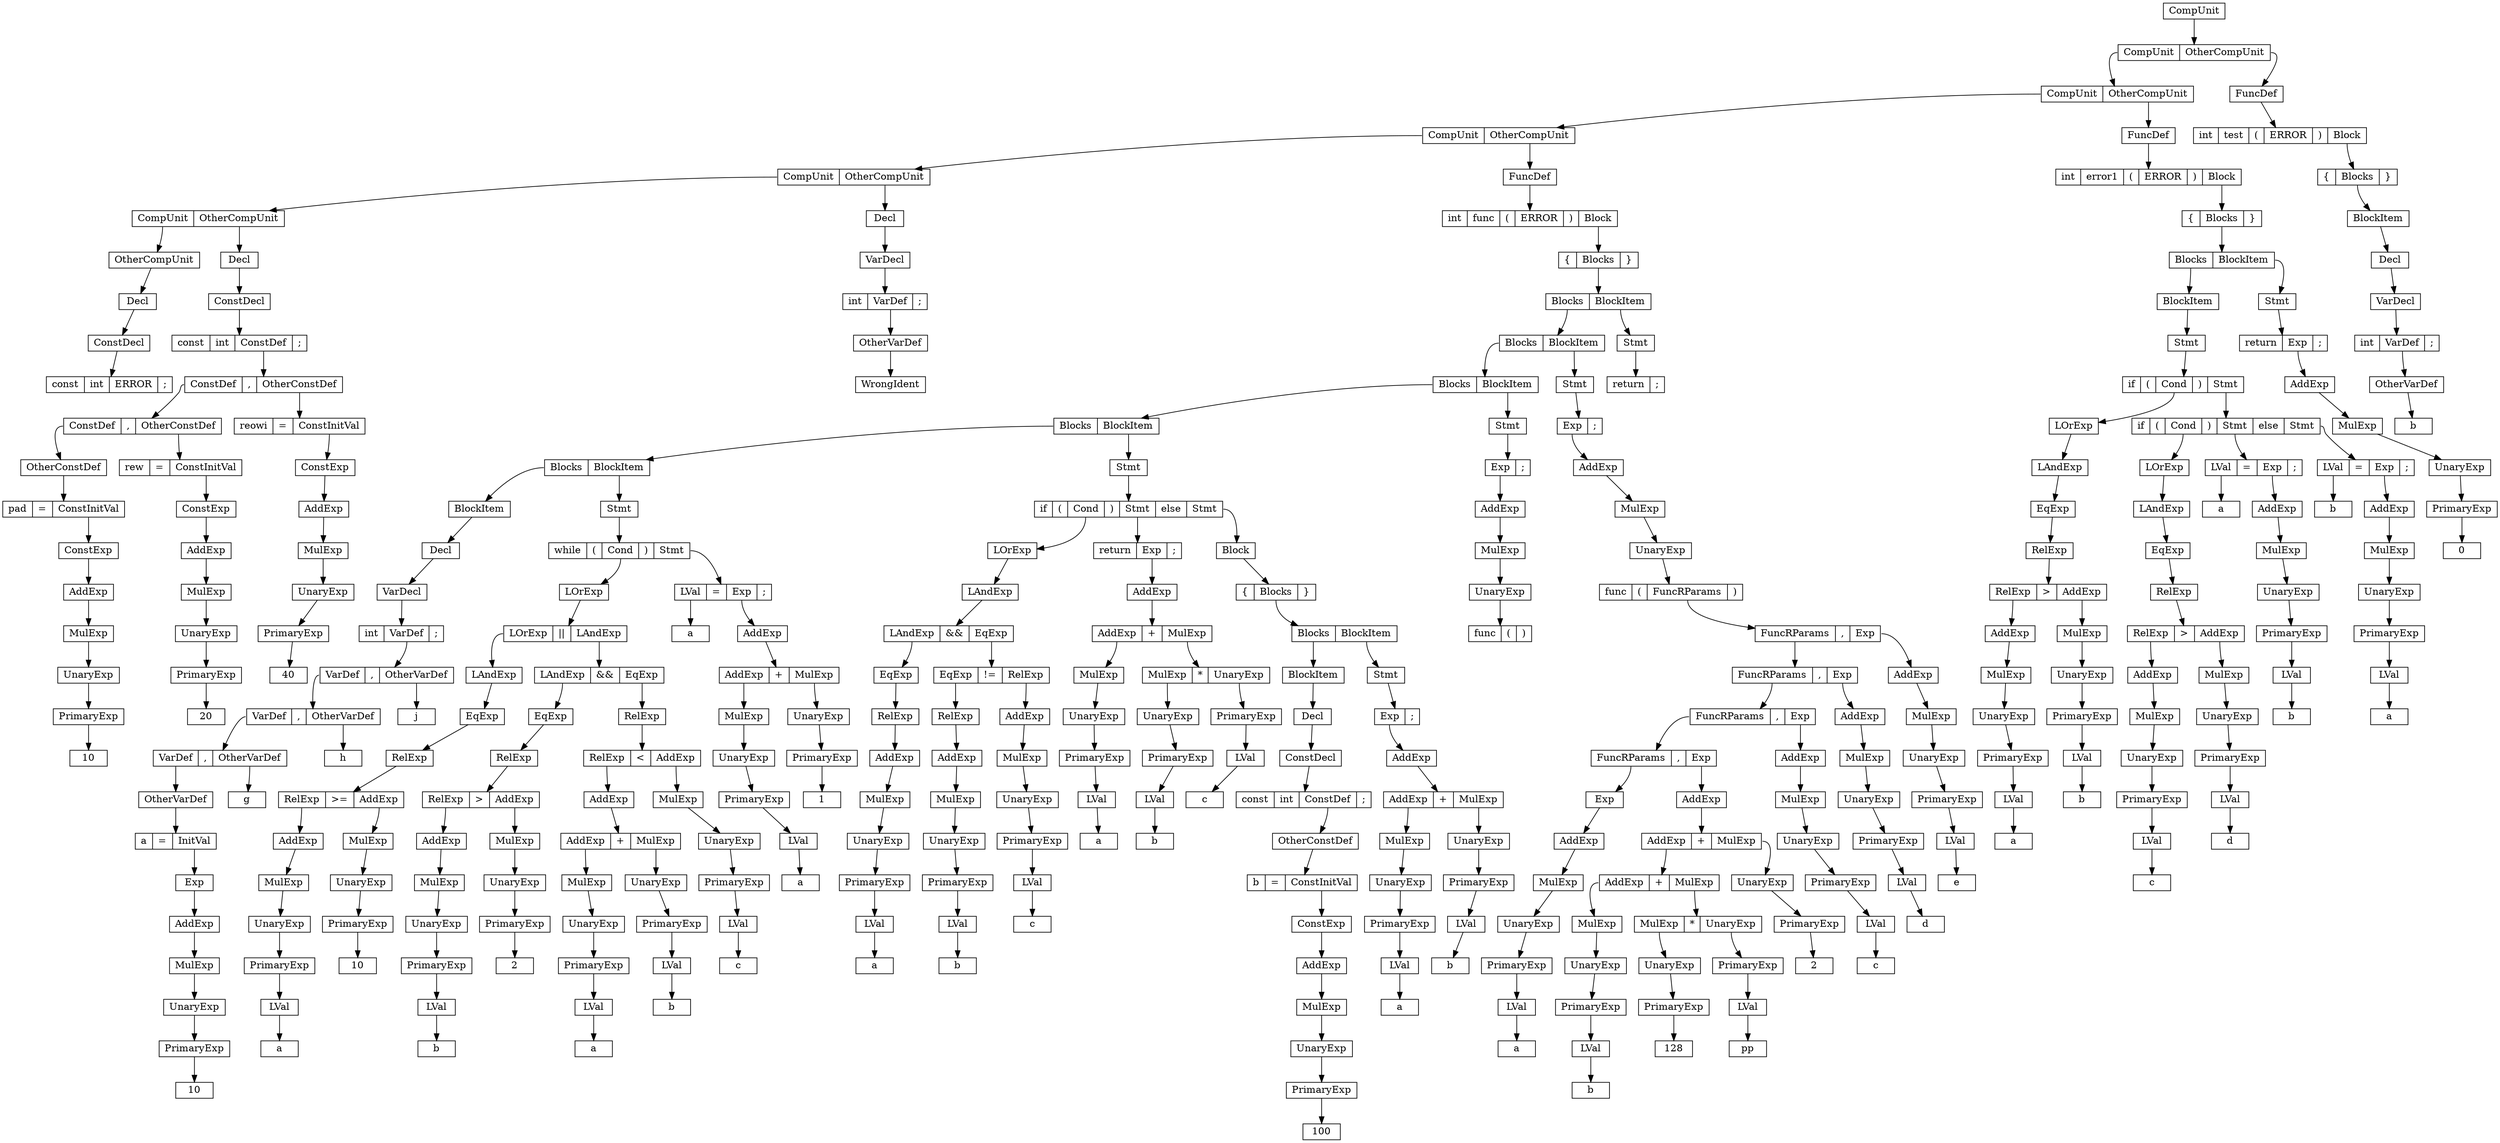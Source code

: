 digraph " "{
node [shape = record,height=.1]
node0[label = "<f0> CompUnit"];
node1[label = "<f0> CompUnit|<f1> OtherCompUnit"];
"node0":f0->"node1";
node2[label = "<f0> CompUnit|<f1> OtherCompUnit"];
"node1":f0->"node2";
node3[label = "<f0> CompUnit|<f1> OtherCompUnit"];
"node2":f0->"node3";
node4[label = "<f0> CompUnit|<f1> OtherCompUnit"];
"node3":f0->"node4";
node5[label = "<f0> CompUnit|<f1> OtherCompUnit"];
"node4":f0->"node5";
node6[label = "<f0> OtherCompUnit"];
"node5":f0->"node6";
node7[label = "<f0> Decl"];
"node6":f0->"node7";
node8[label = "<f0> ConstDecl"];
"node7":f0->"node8";
node9[label = "<f0> const|<f1> int|<f2> ERROR|<f3> \;"];
"node8":f0->"node9";
node10[label = "<f0> Decl"];
"node5":f1->"node10";
node11[label = "<f0> ConstDecl"];
"node10":f0->"node11";
node12[label = "<f0> const|<f1> int|<f2> ConstDef|<f3> \;"];
"node11":f0->"node12";
node13[label = "<f0> ConstDef|<f1> \,|<f2> OtherConstDef"];
"node12":f2->"node13";
node14[label = "<f0> ConstDef|<f1> \,|<f2> OtherConstDef"];
"node13":f0->"node14";
node15[label = "<f0> OtherConstDef"];
"node14":f0->"node15";
node16[label = "<f0> pad|<f1> \=|<f2> ConstInitVal"];
"node15":f0->"node16";
node17[label = "<f0> ConstExp"];
"node16":f2->"node17";
node18[label = "<f0> AddExp"];
"node17":f0->"node18";
node19[label = "<f0> MulExp"];
"node18":f0->"node19";
node20[label = "<f0> UnaryExp"];
"node19":f0->"node20";
node21[label = "<f0> PrimaryExp"];
"node20":f0->"node21";
node22[label = "<f0> 10"];
"node21":f0->"node22";
node23[label = "<f0> rew|<f1> \=|<f2> ConstInitVal"];
"node14":f2->"node23";
node24[label = "<f0> ConstExp"];
"node23":f2->"node24";
node25[label = "<f0> AddExp"];
"node24":f0->"node25";
node26[label = "<f0> MulExp"];
"node25":f0->"node26";
node27[label = "<f0> UnaryExp"];
"node26":f0->"node27";
node28[label = "<f0> PrimaryExp"];
"node27":f0->"node28";
node29[label = "<f0> 20"];
"node28":f0->"node29";
node30[label = "<f0> reowi|<f1> \=|<f2> ConstInitVal"];
"node13":f2->"node30";
node31[label = "<f0> ConstExp"];
"node30":f2->"node31";
node32[label = "<f0> AddExp"];
"node31":f0->"node32";
node33[label = "<f0> MulExp"];
"node32":f0->"node33";
node34[label = "<f0> UnaryExp"];
"node33":f0->"node34";
node35[label = "<f0> PrimaryExp"];
"node34":f0->"node35";
node36[label = "<f0> 40"];
"node35":f0->"node36";
node37[label = "<f0> Decl"];
"node4":f1->"node37";
node38[label = "<f0> VarDecl"];
"node37":f0->"node38";
node39[label = "<f0> int|<f1> VarDef|<f2> \;"];
"node38":f0->"node39";
node40[label = "<f0> OtherVarDef"];
"node39":f1->"node40";
node41[label = "<f0> WrongIdent"];
"node40":f0->"node41";
node42[label = "<f0> FuncDef"];
"node3":f1->"node42";
node43[label = "<f0> int|<f1> func|<f2> \(|<f3> ERROR|<f4> \)|<f5> Block"];
"node42":f0->"node43";
node44[label = "<f0> \{|<f1> Blocks|<f2> \}"];
"node43":f5->"node44";
node45[label = "<f0> Blocks|<f1> BlockItem"];
"node44":f1->"node45";
node46[label = "<f0> Blocks|<f1> BlockItem"];
"node45":f0->"node46";
node47[label = "<f0> Blocks|<f1> BlockItem"];
"node46":f0->"node47";
node48[label = "<f0> Blocks|<f1> BlockItem"];
"node47":f0->"node48";
node49[label = "<f0> Blocks|<f1> BlockItem"];
"node48":f0->"node49";
node50[label = "<f0> BlockItem"];
"node49":f0->"node50";
node51[label = "<f0> Decl"];
"node50":f0->"node51";
node52[label = "<f0> VarDecl"];
"node51":f0->"node52";
node53[label = "<f0> int|<f1> VarDef|<f2> \;"];
"node52":f0->"node53";
node54[label = "<f0> VarDef|<f1> \,|<f2> OtherVarDef"];
"node53":f1->"node54";
node55[label = "<f0> VarDef|<f1> \,|<f2> OtherVarDef"];
"node54":f0->"node55";
node56[label = "<f0> VarDef|<f1> \,|<f2> OtherVarDef"];
"node55":f0->"node56";
node57[label = "<f0> OtherVarDef"];
"node56":f0->"node57";
node58[label = "<f0> a|<f1> \=|<f2> InitVal"];
"node57":f0->"node58";
node59[label = "<f0> Exp"];
"node58":f2->"node59";
node60[label = "<f0> AddExp"];
"node59":f0->"node60";
node61[label = "<f0> MulExp"];
"node60":f0->"node61";
node62[label = "<f0> UnaryExp"];
"node61":f0->"node62";
node63[label = "<f0> PrimaryExp"];
"node62":f0->"node63";
node64[label = "<f0> 10"];
"node63":f0->"node64";
node65[label = "<f0> g"];
"node56":f2->"node65";
node66[label = "<f0> h"];
"node55":f2->"node66";
node67[label = "<f0> j"];
"node54":f2->"node67";
node68[label = "<f0> Stmt"];
"node49":f1->"node68";
node69[label = "<f0> while|<f1> \(|<f2> Cond|<f3> \)|<f4> Stmt"];
"node68":f0->"node69";
node70[label = "<f0> LOrExp"];
"node69":f2->"node70";
node71[label = "<f0> LOrExp|<f1> \|\||<f2> LAndExp"];
"node70":f0->"node71";
node72[label = "<f0> LAndExp"];
"node71":f0->"node72";
node73[label = "<f0> EqExp"];
"node72":f0->"node73";
node74[label = "<f0> RelExp"];
"node73":f0->"node74";
node75[label = "<f0> RelExp|<f1> \>\=|<f2> AddExp"];
"node74":f0->"node75";
node76[label = "<f0> AddExp"];
"node75":f0->"node76";
node77[label = "<f0> MulExp"];
"node76":f0->"node77";
node78[label = "<f0> UnaryExp"];
"node77":f0->"node78";
node79[label = "<f0> PrimaryExp"];
"node78":f0->"node79";
node80[label = "<f0> LVal"];
"node79":f0->"node80";
node81[label = "<f0> a"];
"node80":f0->"node81";
node82[label = "<f0> MulExp"];
"node75":f2->"node82";
node83[label = "<f0> UnaryExp"];
"node82":f0->"node83";
node84[label = "<f0> PrimaryExp"];
"node83":f0->"node84";
node85[label = "<f0> 10"];
"node84":f0->"node85";
node86[label = "<f0> LAndExp|<f1> \&\&|<f2> EqExp"];
"node71":f2->"node86";
node87[label = "<f0> EqExp"];
"node86":f0->"node87";
node88[label = "<f0> RelExp"];
"node87":f0->"node88";
node89[label = "<f0> RelExp|<f1> \>|<f2> AddExp"];
"node88":f0->"node89";
node90[label = "<f0> AddExp"];
"node89":f0->"node90";
node91[label = "<f0> MulExp"];
"node90":f0->"node91";
node92[label = "<f0> UnaryExp"];
"node91":f0->"node92";
node93[label = "<f0> PrimaryExp"];
"node92":f0->"node93";
node94[label = "<f0> LVal"];
"node93":f0->"node94";
node95[label = "<f0> b"];
"node94":f0->"node95";
node96[label = "<f0> MulExp"];
"node89":f2->"node96";
node97[label = "<f0> UnaryExp"];
"node96":f0->"node97";
node98[label = "<f0> PrimaryExp"];
"node97":f0->"node98";
node99[label = "<f0> 2"];
"node98":f0->"node99";
node100[label = "<f0> RelExp"];
"node86":f2->"node100";
node101[label = "<f0> RelExp|<f1> \<|<f2> AddExp"];
"node100":f0->"node101";
node102[label = "<f0> AddExp"];
"node101":f0->"node102";
node103[label = "<f0> AddExp|<f1> \+|<f2> MulExp"];
"node102":f0->"node103";
node104[label = "<f0> MulExp"];
"node103":f0->"node104";
node105[label = "<f0> UnaryExp"];
"node104":f0->"node105";
node106[label = "<f0> PrimaryExp"];
"node105":f0->"node106";
node107[label = "<f0> LVal"];
"node106":f0->"node107";
node108[label = "<f0> a"];
"node107":f0->"node108";
node109[label = "<f0> UnaryExp"];
"node103":f2->"node109";
node110[label = "<f0> PrimaryExp"];
"node109":f0->"node110";
node111[label = "<f0> LVal"];
"node110":f0->"node111";
node112[label = "<f0> b"];
"node111":f0->"node112";
node113[label = "<f0> MulExp"];
"node101":f2->"node113";
node114[label = "<f0> UnaryExp"];
"node113":f0->"node114";
node115[label = "<f0> PrimaryExp"];
"node114":f0->"node115";
node116[label = "<f0> LVal"];
"node115":f0->"node116";
node117[label = "<f0> c"];
"node116":f0->"node117";
node118[label = "<f0> LVal|<f1> \=|<f2> Exp|<f3> \;"];
"node69":f4->"node118";
node119[label = "<f0> a"];
"node118":f0->"node119";
node120[label = "<f0> AddExp"];
"node118":f2->"node120";
node121[label = "<f0> AddExp|<f1> \+|<f2> MulExp"];
"node120":f0->"node121";
node122[label = "<f0> MulExp"];
"node121":f0->"node122";
node123[label = "<f0> UnaryExp"];
"node122":f0->"node123";
node124[label = "<f0> PrimaryExp"];
"node123":f0->"node124";
node125[label = "<f0> LVal"];
"node124":f0->"node125";
node126[label = "<f0> a"];
"node125":f0->"node126";
node127[label = "<f0> UnaryExp"];
"node121":f2->"node127";
node128[label = "<f0> PrimaryExp"];
"node127":f0->"node128";
node129[label = "<f0> 1"];
"node128":f0->"node129";
node130[label = "<f0> Stmt"];
"node48":f1->"node130";
node131[label = "<f0> if|<f1> \(|<f2> Cond|<f3> \)|<f4> Stmt|<f5> else|<f6> Stmt"];
"node130":f0->"node131";
node132[label = "<f0> LOrExp"];
"node131":f2->"node132";
node133[label = "<f0> LAndExp"];
"node132":f0->"node133";
node134[label = "<f0> LAndExp|<f1> \&\&|<f2> EqExp"];
"node133":f0->"node134";
node135[label = "<f0> EqExp"];
"node134":f0->"node135";
node136[label = "<f0> RelExp"];
"node135":f0->"node136";
node137[label = "<f0> AddExp"];
"node136":f0->"node137";
node138[label = "<f0> MulExp"];
"node137":f0->"node138";
node139[label = "<f0> UnaryExp"];
"node138":f0->"node139";
node140[label = "<f0> PrimaryExp"];
"node139":f0->"node140";
node141[label = "<f0> LVal"];
"node140":f0->"node141";
node142[label = "<f0> a"];
"node141":f0->"node142";
node143[label = "<f0> EqExp|<f1> \!\=|<f2> RelExp"];
"node134":f2->"node143";
node144[label = "<f0> RelExp"];
"node143":f0->"node144";
node145[label = "<f0> AddExp"];
"node144":f0->"node145";
node146[label = "<f0> MulExp"];
"node145":f0->"node146";
node147[label = "<f0> UnaryExp"];
"node146":f0->"node147";
node148[label = "<f0> PrimaryExp"];
"node147":f0->"node148";
node149[label = "<f0> LVal"];
"node148":f0->"node149";
node150[label = "<f0> b"];
"node149":f0->"node150";
node151[label = "<f0> AddExp"];
"node143":f2->"node151";
node152[label = "<f0> MulExp"];
"node151":f0->"node152";
node153[label = "<f0> UnaryExp"];
"node152":f0->"node153";
node154[label = "<f0> PrimaryExp"];
"node153":f0->"node154";
node155[label = "<f0> LVal"];
"node154":f0->"node155";
node156[label = "<f0> c"];
"node155":f0->"node156";
node157[label = "<f0> return|<f1> Exp|<f2> \;"];
"node131":f4->"node157";
node158[label = "<f0> AddExp"];
"node157":f1->"node158";
node159[label = "<f0> AddExp|<f1> \+|<f2> MulExp"];
"node158":f0->"node159";
node160[label = "<f0> MulExp"];
"node159":f0->"node160";
node161[label = "<f0> UnaryExp"];
"node160":f0->"node161";
node162[label = "<f0> PrimaryExp"];
"node161":f0->"node162";
node163[label = "<f0> LVal"];
"node162":f0->"node163";
node164[label = "<f0> a"];
"node163":f0->"node164";
node165[label = "<f0> MulExp|<f1> \*|<f2> UnaryExp"];
"node159":f2->"node165";
node166[label = "<f0> UnaryExp"];
"node165":f0->"node166";
node167[label = "<f0> PrimaryExp"];
"node166":f0->"node167";
node168[label = "<f0> LVal"];
"node167":f0->"node168";
node169[label = "<f0> b"];
"node168":f0->"node169";
node170[label = "<f0> PrimaryExp"];
"node165":f2->"node170";
node171[label = "<f0> LVal"];
"node170":f0->"node171";
node172[label = "<f0> c"];
"node171":f0->"node172";
node173[label = "<f0> Block"];
"node131":f6->"node173";
node174[label = "<f0> \{|<f1> Blocks|<f2> \}"];
"node173":f0->"node174";
node175[label = "<f0> Blocks|<f1> BlockItem"];
"node174":f1->"node175";
node176[label = "<f0> BlockItem"];
"node175":f0->"node176";
node177[label = "<f0> Decl"];
"node176":f0->"node177";
node178[label = "<f0> ConstDecl"];
"node177":f0->"node178";
node179[label = "<f0> const|<f1> int|<f2> ConstDef|<f3> \;"];
"node178":f0->"node179";
node180[label = "<f0> OtherConstDef"];
"node179":f2->"node180";
node181[label = "<f0> b|<f1> \=|<f2> ConstInitVal"];
"node180":f0->"node181";
node182[label = "<f0> ConstExp"];
"node181":f2->"node182";
node183[label = "<f0> AddExp"];
"node182":f0->"node183";
node184[label = "<f0> MulExp"];
"node183":f0->"node184";
node185[label = "<f0> UnaryExp"];
"node184":f0->"node185";
node186[label = "<f0> PrimaryExp"];
"node185":f0->"node186";
node187[label = "<f0> 100"];
"node186":f0->"node187";
node188[label = "<f0> Stmt"];
"node175":f1->"node188";
node189[label = "<f0> Exp|<f1> \;"];
"node188":f0->"node189";
node190[label = "<f0> AddExp"];
"node189":f0->"node190";
node191[label = "<f0> AddExp|<f1> \+|<f2> MulExp"];
"node190":f0->"node191";
node192[label = "<f0> MulExp"];
"node191":f0->"node192";
node193[label = "<f0> UnaryExp"];
"node192":f0->"node193";
node194[label = "<f0> PrimaryExp"];
"node193":f0->"node194";
node195[label = "<f0> LVal"];
"node194":f0->"node195";
node196[label = "<f0> a"];
"node195":f0->"node196";
node197[label = "<f0> UnaryExp"];
"node191":f2->"node197";
node198[label = "<f0> PrimaryExp"];
"node197":f0->"node198";
node199[label = "<f0> LVal"];
"node198":f0->"node199";
node200[label = "<f0> b"];
"node199":f0->"node200";
node201[label = "<f0> Stmt"];
"node47":f1->"node201";
node202[label = "<f0> Exp|<f1> \;"];
"node201":f0->"node202";
node203[label = "<f0> AddExp"];
"node202":f0->"node203";
node204[label = "<f0> MulExp"];
"node203":f0->"node204";
node205[label = "<f0> UnaryExp"];
"node204":f0->"node205";
node206[label = "<f0> func|<f1> \(|<f2> \)"];
"node205":f0->"node206";
node207[label = "<f0> Stmt"];
"node46":f1->"node207";
node208[label = "<f0> Exp|<f1> \;"];
"node207":f0->"node208";
node209[label = "<f0> AddExp"];
"node208":f0->"node209";
node210[label = "<f0> MulExp"];
"node209":f0->"node210";
node211[label = "<f0> UnaryExp"];
"node210":f0->"node211";
node212[label = "<f0> func|<f1> \(|<f2> FuncRParams|<f3> \)"];
"node211":f0->"node212";
node213[label = "<f0> FuncRParams|<f1> \,|<f2> Exp"];
"node212":f2->"node213";
node214[label = "<f0> FuncRParams|<f1> \,|<f2> Exp"];
"node213":f0->"node214";
node215[label = "<f0> FuncRParams|<f1> \,|<f2> Exp"];
"node214":f0->"node215";
node216[label = "<f0> FuncRParams|<f1> \,|<f2> Exp"];
"node215":f0->"node216";
node217[label = "<f0> Exp"];
"node216":f0->"node217";
node218[label = "<f0> AddExp"];
"node217":f0->"node218";
node219[label = "<f0> MulExp"];
"node218":f0->"node219";
node220[label = "<f0> UnaryExp"];
"node219":f0->"node220";
node221[label = "<f0> PrimaryExp"];
"node220":f0->"node221";
node222[label = "<f0> LVal"];
"node221":f0->"node222";
node223[label = "<f0> a"];
"node222":f0->"node223";
node224[label = "<f0> AddExp"];
"node216":f2->"node224";
node225[label = "<f0> AddExp|<f1> \+|<f2> MulExp"];
"node224":f0->"node225";
node226[label = "<f0> AddExp|<f1> \+|<f2> MulExp"];
"node225":f0->"node226";
node227[label = "<f0> MulExp"];
"node226":f0->"node227";
node228[label = "<f0> UnaryExp"];
"node227":f0->"node228";
node229[label = "<f0> PrimaryExp"];
"node228":f0->"node229";
node230[label = "<f0> LVal"];
"node229":f0->"node230";
node231[label = "<f0> b"];
"node230":f0->"node231";
node232[label = "<f0> MulExp|<f1> \*|<f2> UnaryExp"];
"node226":f2->"node232";
node233[label = "<f0> UnaryExp"];
"node232":f0->"node233";
node234[label = "<f0> PrimaryExp"];
"node233":f0->"node234";
node235[label = "<f0> 128"];
"node234":f0->"node235";
node236[label = "<f0> PrimaryExp"];
"node232":f2->"node236";
node237[label = "<f0> LVal"];
"node236":f0->"node237";
node238[label = "<f0> pp"];
"node237":f0->"node238";
node239[label = "<f0> UnaryExp"];
"node225":f2->"node239";
node240[label = "<f0> PrimaryExp"];
"node239":f0->"node240";
node241[label = "<f0> 2"];
"node240":f0->"node241";
node242[label = "<f0> AddExp"];
"node215":f2->"node242";
node243[label = "<f0> MulExp"];
"node242":f0->"node243";
node244[label = "<f0> UnaryExp"];
"node243":f0->"node244";
node245[label = "<f0> PrimaryExp"];
"node244":f0->"node245";
node246[label = "<f0> LVal"];
"node245":f0->"node246";
node247[label = "<f0> c"];
"node246":f0->"node247";
node248[label = "<f0> AddExp"];
"node214":f2->"node248";
node249[label = "<f0> MulExp"];
"node248":f0->"node249";
node250[label = "<f0> UnaryExp"];
"node249":f0->"node250";
node251[label = "<f0> PrimaryExp"];
"node250":f0->"node251";
node252[label = "<f0> LVal"];
"node251":f0->"node252";
node253[label = "<f0> d"];
"node252":f0->"node253";
node254[label = "<f0> AddExp"];
"node213":f2->"node254";
node255[label = "<f0> MulExp"];
"node254":f0->"node255";
node256[label = "<f0> UnaryExp"];
"node255":f0->"node256";
node257[label = "<f0> PrimaryExp"];
"node256":f0->"node257";
node258[label = "<f0> LVal"];
"node257":f0->"node258";
node259[label = "<f0> e"];
"node258":f0->"node259";
node260[label = "<f0> Stmt"];
"node45":f1->"node260";
node261[label = "<f0> return|<f1> \;"];
"node260":f0->"node261";
node262[label = "<f0> FuncDef"];
"node2":f1->"node262";
node263[label = "<f0> int|<f1> error1|<f2> \(|<f3> ERROR|<f4> \)|<f5> Block"];
"node262":f0->"node263";
node264[label = "<f0> \{|<f1> Blocks|<f2> \}"];
"node263":f5->"node264";
node265[label = "<f0> Blocks|<f1> BlockItem"];
"node264":f1->"node265";
node266[label = "<f0> BlockItem"];
"node265":f0->"node266";
node267[label = "<f0> Stmt"];
"node266":f0->"node267";
node268[label = "<f0> if|<f1> \(|<f2> Cond|<f3> \)|<f4> Stmt"];
"node267":f0->"node268";
node269[label = "<f0> LOrExp"];
"node268":f2->"node269";
node270[label = "<f0> LAndExp"];
"node269":f0->"node270";
node271[label = "<f0> EqExp"];
"node270":f0->"node271";
node272[label = "<f0> RelExp"];
"node271":f0->"node272";
node273[label = "<f0> RelExp|<f1> \>|<f2> AddExp"];
"node272":f0->"node273";
node274[label = "<f0> AddExp"];
"node273":f0->"node274";
node275[label = "<f0> MulExp"];
"node274":f0->"node275";
node276[label = "<f0> UnaryExp"];
"node275":f0->"node276";
node277[label = "<f0> PrimaryExp"];
"node276":f0->"node277";
node278[label = "<f0> LVal"];
"node277":f0->"node278";
node279[label = "<f0> a"];
"node278":f0->"node279";
node280[label = "<f0> MulExp"];
"node273":f2->"node280";
node281[label = "<f0> UnaryExp"];
"node280":f0->"node281";
node282[label = "<f0> PrimaryExp"];
"node281":f0->"node282";
node283[label = "<f0> LVal"];
"node282":f0->"node283";
node284[label = "<f0> b"];
"node283":f0->"node284";
node285[label = "<f0> if|<f1> \(|<f2> Cond|<f3> \)|<f4> Stmt|<f5> else|<f6> Stmt"];
"node268":f4->"node285";
node286[label = "<f0> LOrExp"];
"node285":f2->"node286";
node287[label = "<f0> LAndExp"];
"node286":f0->"node287";
node288[label = "<f0> EqExp"];
"node287":f0->"node288";
node289[label = "<f0> RelExp"];
"node288":f0->"node289";
node290[label = "<f0> RelExp|<f1> \>|<f2> AddExp"];
"node289":f0->"node290";
node291[label = "<f0> AddExp"];
"node290":f0->"node291";
node292[label = "<f0> MulExp"];
"node291":f0->"node292";
node293[label = "<f0> UnaryExp"];
"node292":f0->"node293";
node294[label = "<f0> PrimaryExp"];
"node293":f0->"node294";
node295[label = "<f0> LVal"];
"node294":f0->"node295";
node296[label = "<f0> c"];
"node295":f0->"node296";
node297[label = "<f0> MulExp"];
"node290":f2->"node297";
node298[label = "<f0> UnaryExp"];
"node297":f0->"node298";
node299[label = "<f0> PrimaryExp"];
"node298":f0->"node299";
node300[label = "<f0> LVal"];
"node299":f0->"node300";
node301[label = "<f0> d"];
"node300":f0->"node301";
node302[label = "<f0> LVal|<f1> \=|<f2> Exp|<f3> \;"];
"node285":f4->"node302";
node303[label = "<f0> a"];
"node302":f0->"node303";
node304[label = "<f0> AddExp"];
"node302":f2->"node304";
node305[label = "<f0> MulExp"];
"node304":f0->"node305";
node306[label = "<f0> UnaryExp"];
"node305":f0->"node306";
node307[label = "<f0> PrimaryExp"];
"node306":f0->"node307";
node308[label = "<f0> LVal"];
"node307":f0->"node308";
node309[label = "<f0> b"];
"node308":f0->"node309";
node310[label = "<f0> LVal|<f1> \=|<f2> Exp|<f3> \;"];
"node285":f6->"node310";
node311[label = "<f0> b"];
"node310":f0->"node311";
node312[label = "<f0> AddExp"];
"node310":f2->"node312";
node313[label = "<f0> MulExp"];
"node312":f0->"node313";
node314[label = "<f0> UnaryExp"];
"node313":f0->"node314";
node315[label = "<f0> PrimaryExp"];
"node314":f0->"node315";
node316[label = "<f0> LVal"];
"node315":f0->"node316";
node317[label = "<f0> a"];
"node316":f0->"node317";
node318[label = "<f0> Stmt"];
"node265":f1->"node318";
node319[label = "<f0> return|<f1> Exp|<f2> \;"];
"node318":f0->"node319";
node320[label = "<f0> AddExp"];
"node319":f1->"node320";
node321[label = "<f0> MulExp"];
"node320":f0->"node321";
node322[label = "<f0> UnaryExp"];
"node321":f0->"node322";
node323[label = "<f0> PrimaryExp"];
"node322":f0->"node323";
node324[label = "<f0> 0"];
"node323":f0->"node324";
node325[label = "<f0> FuncDef"];
"node1":f1->"node325";
node326[label = "<f0> int|<f1> test|<f2> \(|<f3> ERROR|<f4> \)|<f5> Block"];
"node325":f0->"node326";
node327[label = "<f0> \{|<f1> Blocks|<f2> \}"];
"node326":f5->"node327";
node328[label = "<f0> BlockItem"];
"node327":f1->"node328";
node329[label = "<f0> Decl"];
"node328":f0->"node329";
node330[label = "<f0> VarDecl"];
"node329":f0->"node330";
node331[label = "<f0> int|<f1> VarDef|<f2> \;"];
"node330":f0->"node331";
node332[label = "<f0> OtherVarDef"];
"node331":f1->"node332";
node333[label = "<f0> b"];
"node332":f0->"node333";
}